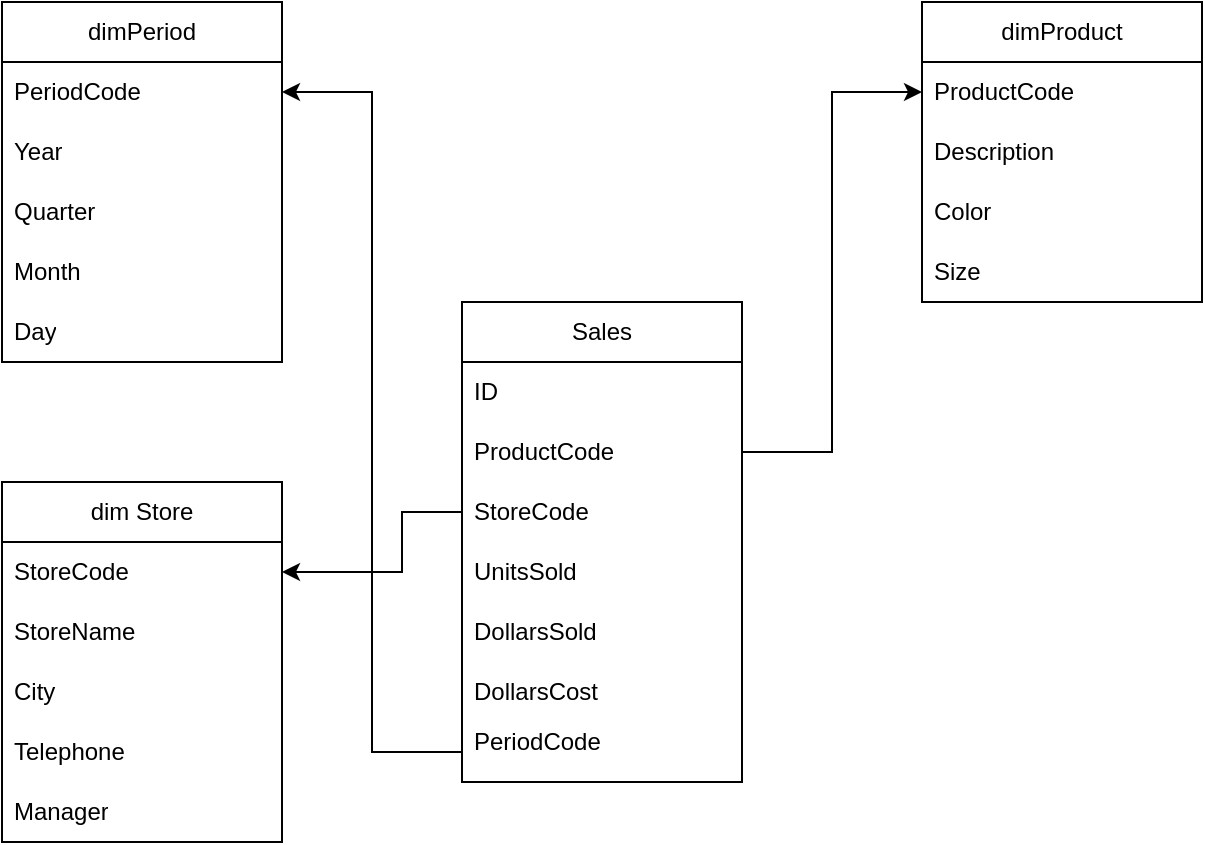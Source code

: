 <mxfile version="26.1.0">
  <diagram id="C5RBs43oDa-KdzZeNtuy" name="Page-1">
    <mxGraphModel dx="777" dy="938" grid="1" gridSize="10" guides="1" tooltips="1" connect="1" arrows="1" fold="1" page="1" pageScale="1" pageWidth="827" pageHeight="1169" math="0" shadow="0">
      <root>
        <mxCell id="WIyWlLk6GJQsqaUBKTNV-0" />
        <mxCell id="WIyWlLk6GJQsqaUBKTNV-1" parent="WIyWlLk6GJQsqaUBKTNV-0" />
        <mxCell id="9Lwq4D9qeEK-PiikCPPX-2" value="Sales" style="swimlane;fontStyle=0;childLayout=stackLayout;horizontal=1;startSize=30;horizontalStack=0;resizeParent=1;resizeParentMax=0;resizeLast=0;collapsible=1;marginBottom=0;whiteSpace=wrap;html=1;" vertex="1" parent="WIyWlLk6GJQsqaUBKTNV-1">
          <mxGeometry x="330" y="340" width="140" height="240" as="geometry" />
        </mxCell>
        <mxCell id="9Lwq4D9qeEK-PiikCPPX-3" value="ID&lt;span style=&quot;white-space: pre;&quot;&gt;&#x9;&lt;/span&gt;" style="text;strokeColor=none;fillColor=none;align=left;verticalAlign=middle;spacingLeft=4;spacingRight=4;overflow=hidden;points=[[0,0.5],[1,0.5]];portConstraint=eastwest;rotatable=0;whiteSpace=wrap;html=1;" vertex="1" parent="9Lwq4D9qeEK-PiikCPPX-2">
          <mxGeometry y="30" width="140" height="30" as="geometry" />
        </mxCell>
        <mxCell id="9Lwq4D9qeEK-PiikCPPX-4" value="ProductCode" style="text;strokeColor=none;fillColor=none;align=left;verticalAlign=middle;spacingLeft=4;spacingRight=4;overflow=hidden;points=[[0,0.5],[1,0.5]];portConstraint=eastwest;rotatable=0;whiteSpace=wrap;html=1;" vertex="1" parent="9Lwq4D9qeEK-PiikCPPX-2">
          <mxGeometry y="60" width="140" height="30" as="geometry" />
        </mxCell>
        <mxCell id="9Lwq4D9qeEK-PiikCPPX-5" value="StoreCode" style="text;strokeColor=none;fillColor=none;align=left;verticalAlign=middle;spacingLeft=4;spacingRight=4;overflow=hidden;points=[[0,0.5],[1,0.5]];portConstraint=eastwest;rotatable=0;whiteSpace=wrap;html=1;" vertex="1" parent="9Lwq4D9qeEK-PiikCPPX-2">
          <mxGeometry y="90" width="140" height="30" as="geometry" />
        </mxCell>
        <mxCell id="9Lwq4D9qeEK-PiikCPPX-6" value="UnitsSold" style="text;strokeColor=none;fillColor=none;align=left;verticalAlign=middle;spacingLeft=4;spacingRight=4;overflow=hidden;points=[[0,0.5],[1,0.5]];portConstraint=eastwest;rotatable=0;whiteSpace=wrap;html=1;" vertex="1" parent="9Lwq4D9qeEK-PiikCPPX-2">
          <mxGeometry y="120" width="140" height="30" as="geometry" />
        </mxCell>
        <mxCell id="9Lwq4D9qeEK-PiikCPPX-7" value="DollarsSold" style="text;strokeColor=none;fillColor=none;align=left;verticalAlign=middle;spacingLeft=4;spacingRight=4;overflow=hidden;points=[[0,0.5],[1,0.5]];portConstraint=eastwest;rotatable=0;whiteSpace=wrap;html=1;" vertex="1" parent="9Lwq4D9qeEK-PiikCPPX-2">
          <mxGeometry y="150" width="140" height="30" as="geometry" />
        </mxCell>
        <mxCell id="9Lwq4D9qeEK-PiikCPPX-8" value="DollarsCost" style="text;strokeColor=none;fillColor=none;align=left;verticalAlign=middle;spacingLeft=4;spacingRight=4;overflow=hidden;points=[[0,0.5],[1,0.5]];portConstraint=eastwest;rotatable=0;whiteSpace=wrap;html=1;" vertex="1" parent="9Lwq4D9qeEK-PiikCPPX-2">
          <mxGeometry y="180" width="140" height="30" as="geometry" />
        </mxCell>
        <mxCell id="9Lwq4D9qeEK-PiikCPPX-35" value="PeriodCode&lt;div&gt;&lt;br&gt;&lt;/div&gt;" style="text;strokeColor=none;fillColor=none;align=left;verticalAlign=middle;spacingLeft=4;spacingRight=4;overflow=hidden;points=[[0,0.5],[1,0.5]];portConstraint=eastwest;rotatable=0;whiteSpace=wrap;html=1;" vertex="1" parent="9Lwq4D9qeEK-PiikCPPX-2">
          <mxGeometry y="210" width="140" height="30" as="geometry" />
        </mxCell>
        <mxCell id="9Lwq4D9qeEK-PiikCPPX-12" value="dimProduct" style="swimlane;fontStyle=0;childLayout=stackLayout;horizontal=1;startSize=30;horizontalStack=0;resizeParent=1;resizeParentMax=0;resizeLast=0;collapsible=1;marginBottom=0;whiteSpace=wrap;html=1;" vertex="1" parent="WIyWlLk6GJQsqaUBKTNV-1">
          <mxGeometry x="560" y="190" width="140" height="150" as="geometry" />
        </mxCell>
        <mxCell id="9Lwq4D9qeEK-PiikCPPX-13" value="ProductCode" style="text;strokeColor=none;fillColor=none;align=left;verticalAlign=middle;spacingLeft=4;spacingRight=4;overflow=hidden;points=[[0,0.5],[1,0.5]];portConstraint=eastwest;rotatable=0;whiteSpace=wrap;html=1;" vertex="1" parent="9Lwq4D9qeEK-PiikCPPX-12">
          <mxGeometry y="30" width="140" height="30" as="geometry" />
        </mxCell>
        <mxCell id="9Lwq4D9qeEK-PiikCPPX-14" value="Description" style="text;strokeColor=none;fillColor=none;align=left;verticalAlign=middle;spacingLeft=4;spacingRight=4;overflow=hidden;points=[[0,0.5],[1,0.5]];portConstraint=eastwest;rotatable=0;whiteSpace=wrap;html=1;" vertex="1" parent="9Lwq4D9qeEK-PiikCPPX-12">
          <mxGeometry y="60" width="140" height="30" as="geometry" />
        </mxCell>
        <mxCell id="9Lwq4D9qeEK-PiikCPPX-15" value="Color" style="text;strokeColor=none;fillColor=none;align=left;verticalAlign=middle;spacingLeft=4;spacingRight=4;overflow=hidden;points=[[0,0.5],[1,0.5]];portConstraint=eastwest;rotatable=0;whiteSpace=wrap;html=1;" vertex="1" parent="9Lwq4D9qeEK-PiikCPPX-12">
          <mxGeometry y="90" width="140" height="30" as="geometry" />
        </mxCell>
        <mxCell id="9Lwq4D9qeEK-PiikCPPX-16" value="Size" style="text;strokeColor=none;fillColor=none;align=left;verticalAlign=middle;spacingLeft=4;spacingRight=4;overflow=hidden;points=[[0,0.5],[1,0.5]];portConstraint=eastwest;rotatable=0;whiteSpace=wrap;html=1;" vertex="1" parent="9Lwq4D9qeEK-PiikCPPX-12">
          <mxGeometry y="120" width="140" height="30" as="geometry" />
        </mxCell>
        <mxCell id="9Lwq4D9qeEK-PiikCPPX-19" value="dimPeriod" style="swimlane;fontStyle=0;childLayout=stackLayout;horizontal=1;startSize=30;horizontalStack=0;resizeParent=1;resizeParentMax=0;resizeLast=0;collapsible=1;marginBottom=0;whiteSpace=wrap;html=1;" vertex="1" parent="WIyWlLk6GJQsqaUBKTNV-1">
          <mxGeometry x="100" y="190" width="140" height="180" as="geometry" />
        </mxCell>
        <mxCell id="9Lwq4D9qeEK-PiikCPPX-20" value="PeriodCode&lt;span style=&quot;white-space: pre;&quot;&gt;&#x9;&lt;/span&gt;" style="text;strokeColor=none;fillColor=none;align=left;verticalAlign=middle;spacingLeft=4;spacingRight=4;overflow=hidden;points=[[0,0.5],[1,0.5]];portConstraint=eastwest;rotatable=0;whiteSpace=wrap;html=1;" vertex="1" parent="9Lwq4D9qeEK-PiikCPPX-19">
          <mxGeometry y="30" width="140" height="30" as="geometry" />
        </mxCell>
        <mxCell id="9Lwq4D9qeEK-PiikCPPX-21" value="Year" style="text;strokeColor=none;fillColor=none;align=left;verticalAlign=middle;spacingLeft=4;spacingRight=4;overflow=hidden;points=[[0,0.5],[1,0.5]];portConstraint=eastwest;rotatable=0;whiteSpace=wrap;html=1;" vertex="1" parent="9Lwq4D9qeEK-PiikCPPX-19">
          <mxGeometry y="60" width="140" height="30" as="geometry" />
        </mxCell>
        <mxCell id="9Lwq4D9qeEK-PiikCPPX-22" value="Quarter" style="text;strokeColor=none;fillColor=none;align=left;verticalAlign=middle;spacingLeft=4;spacingRight=4;overflow=hidden;points=[[0,0.5],[1,0.5]];portConstraint=eastwest;rotatable=0;whiteSpace=wrap;html=1;" vertex="1" parent="9Lwq4D9qeEK-PiikCPPX-19">
          <mxGeometry y="90" width="140" height="30" as="geometry" />
        </mxCell>
        <mxCell id="9Lwq4D9qeEK-PiikCPPX-23" value="Month" style="text;strokeColor=none;fillColor=none;align=left;verticalAlign=middle;spacingLeft=4;spacingRight=4;overflow=hidden;points=[[0,0.5],[1,0.5]];portConstraint=eastwest;rotatable=0;whiteSpace=wrap;html=1;" vertex="1" parent="9Lwq4D9qeEK-PiikCPPX-19">
          <mxGeometry y="120" width="140" height="30" as="geometry" />
        </mxCell>
        <mxCell id="9Lwq4D9qeEK-PiikCPPX-24" value="Day" style="text;strokeColor=none;fillColor=none;align=left;verticalAlign=middle;spacingLeft=4;spacingRight=4;overflow=hidden;points=[[0,0.5],[1,0.5]];portConstraint=eastwest;rotatable=0;whiteSpace=wrap;html=1;" vertex="1" parent="9Lwq4D9qeEK-PiikCPPX-19">
          <mxGeometry y="150" width="140" height="30" as="geometry" />
        </mxCell>
        <mxCell id="9Lwq4D9qeEK-PiikCPPX-25" value="dim Store" style="swimlane;fontStyle=0;childLayout=stackLayout;horizontal=1;startSize=30;horizontalStack=0;resizeParent=1;resizeParentMax=0;resizeLast=0;collapsible=1;marginBottom=0;whiteSpace=wrap;html=1;" vertex="1" parent="WIyWlLk6GJQsqaUBKTNV-1">
          <mxGeometry x="100" y="430" width="140" height="180" as="geometry" />
        </mxCell>
        <mxCell id="9Lwq4D9qeEK-PiikCPPX-26" value="StoreCode" style="text;strokeColor=none;fillColor=none;align=left;verticalAlign=middle;spacingLeft=4;spacingRight=4;overflow=hidden;points=[[0,0.5],[1,0.5]];portConstraint=eastwest;rotatable=0;whiteSpace=wrap;html=1;" vertex="1" parent="9Lwq4D9qeEK-PiikCPPX-25">
          <mxGeometry y="30" width="140" height="30" as="geometry" />
        </mxCell>
        <mxCell id="9Lwq4D9qeEK-PiikCPPX-27" value="StoreName" style="text;strokeColor=none;fillColor=none;align=left;verticalAlign=middle;spacingLeft=4;spacingRight=4;overflow=hidden;points=[[0,0.5],[1,0.5]];portConstraint=eastwest;rotatable=0;whiteSpace=wrap;html=1;" vertex="1" parent="9Lwq4D9qeEK-PiikCPPX-25">
          <mxGeometry y="60" width="140" height="30" as="geometry" />
        </mxCell>
        <mxCell id="9Lwq4D9qeEK-PiikCPPX-28" value="City" style="text;strokeColor=none;fillColor=none;align=left;verticalAlign=middle;spacingLeft=4;spacingRight=4;overflow=hidden;points=[[0,0.5],[1,0.5]];portConstraint=eastwest;rotatable=0;whiteSpace=wrap;html=1;" vertex="1" parent="9Lwq4D9qeEK-PiikCPPX-25">
          <mxGeometry y="90" width="140" height="30" as="geometry" />
        </mxCell>
        <mxCell id="9Lwq4D9qeEK-PiikCPPX-29" value="Telephone" style="text;strokeColor=none;fillColor=none;align=left;verticalAlign=middle;spacingLeft=4;spacingRight=4;overflow=hidden;points=[[0,0.5],[1,0.5]];portConstraint=eastwest;rotatable=0;whiteSpace=wrap;html=1;" vertex="1" parent="9Lwq4D9qeEK-PiikCPPX-25">
          <mxGeometry y="120" width="140" height="30" as="geometry" />
        </mxCell>
        <mxCell id="9Lwq4D9qeEK-PiikCPPX-30" value="Manager" style="text;strokeColor=none;fillColor=none;align=left;verticalAlign=middle;spacingLeft=4;spacingRight=4;overflow=hidden;points=[[0,0.5],[1,0.5]];portConstraint=eastwest;rotatable=0;whiteSpace=wrap;html=1;" vertex="1" parent="9Lwq4D9qeEK-PiikCPPX-25">
          <mxGeometry y="150" width="140" height="30" as="geometry" />
        </mxCell>
        <mxCell id="9Lwq4D9qeEK-PiikCPPX-33" style="edgeStyle=orthogonalEdgeStyle;rounded=0;orthogonalLoop=1;jettySize=auto;html=1;" edge="1" parent="WIyWlLk6GJQsqaUBKTNV-1" source="9Lwq4D9qeEK-PiikCPPX-4" target="9Lwq4D9qeEK-PiikCPPX-13">
          <mxGeometry relative="1" as="geometry" />
        </mxCell>
        <mxCell id="9Lwq4D9qeEK-PiikCPPX-36" style="edgeStyle=orthogonalEdgeStyle;rounded=0;orthogonalLoop=1;jettySize=auto;html=1;entryX=1;entryY=0.5;entryDx=0;entryDy=0;" edge="1" parent="WIyWlLk6GJQsqaUBKTNV-1" source="9Lwq4D9qeEK-PiikCPPX-35" target="9Lwq4D9qeEK-PiikCPPX-20">
          <mxGeometry relative="1" as="geometry" />
        </mxCell>
        <mxCell id="9Lwq4D9qeEK-PiikCPPX-37" style="edgeStyle=orthogonalEdgeStyle;rounded=0;orthogonalLoop=1;jettySize=auto;html=1;" edge="1" parent="WIyWlLk6GJQsqaUBKTNV-1" source="9Lwq4D9qeEK-PiikCPPX-5" target="9Lwq4D9qeEK-PiikCPPX-26">
          <mxGeometry relative="1" as="geometry">
            <Array as="points">
              <mxPoint x="300" y="445" />
              <mxPoint x="300" y="475" />
            </Array>
          </mxGeometry>
        </mxCell>
      </root>
    </mxGraphModel>
  </diagram>
</mxfile>
